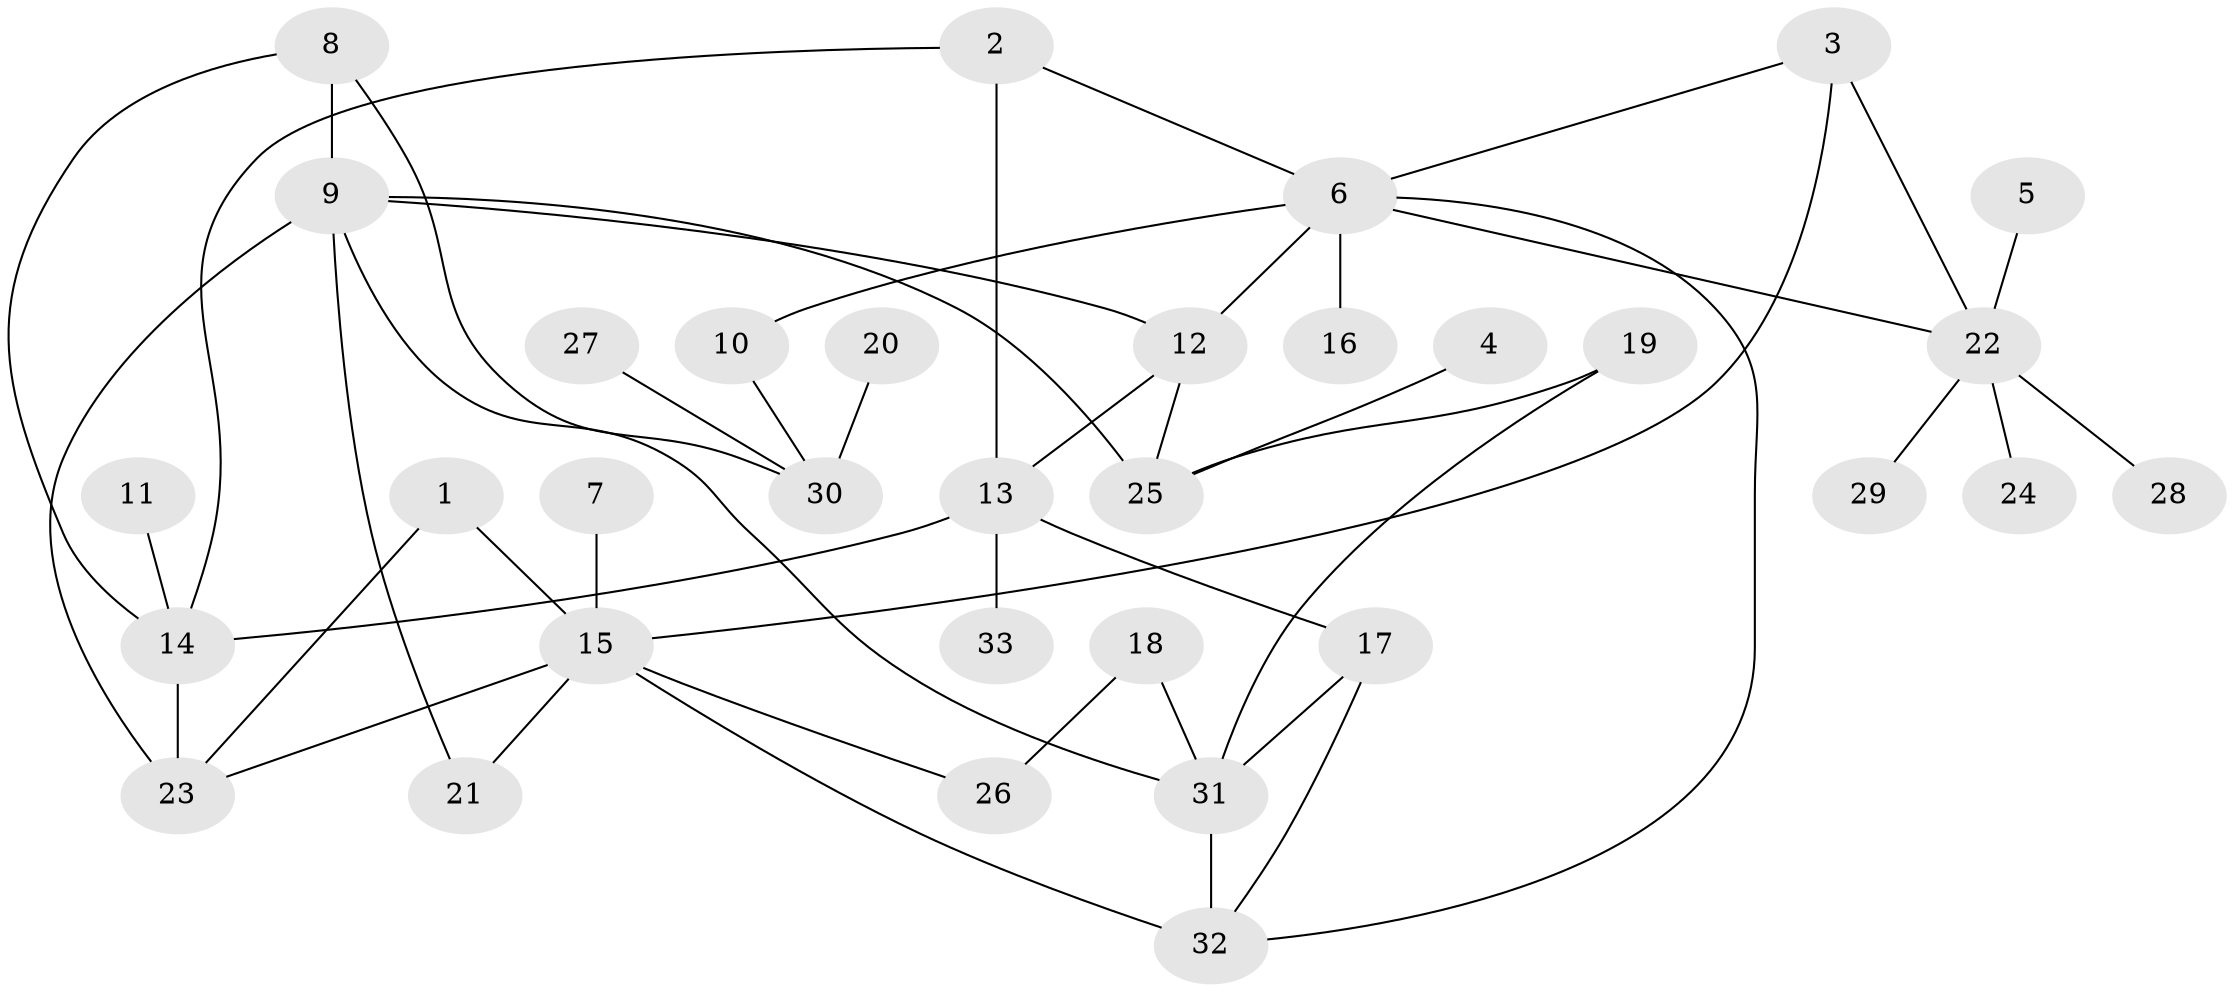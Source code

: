 // original degree distribution, {2: 0.15151515151515152, 6: 0.10606060606060606, 9: 0.030303030303030304, 7: 0.015151515151515152, 3: 0.045454545454545456, 5: 0.015151515151515152, 8: 0.030303030303030304, 4: 0.045454545454545456, 1: 0.5606060606060606}
// Generated by graph-tools (version 1.1) at 2025/02/03/09/25 03:02:37]
// undirected, 33 vertices, 48 edges
graph export_dot {
graph [start="1"]
  node [color=gray90,style=filled];
  1;
  2;
  3;
  4;
  5;
  6;
  7;
  8;
  9;
  10;
  11;
  12;
  13;
  14;
  15;
  16;
  17;
  18;
  19;
  20;
  21;
  22;
  23;
  24;
  25;
  26;
  27;
  28;
  29;
  30;
  31;
  32;
  33;
  1 -- 15 [weight=1.0];
  1 -- 23 [weight=1.0];
  2 -- 6 [weight=1.0];
  2 -- 13 [weight=1.0];
  2 -- 14 [weight=1.0];
  3 -- 6 [weight=1.0];
  3 -- 15 [weight=1.0];
  3 -- 22 [weight=1.0];
  4 -- 25 [weight=1.0];
  5 -- 22 [weight=1.0];
  6 -- 10 [weight=1.0];
  6 -- 12 [weight=1.0];
  6 -- 16 [weight=1.0];
  6 -- 22 [weight=1.0];
  6 -- 32 [weight=1.0];
  7 -- 15 [weight=1.0];
  8 -- 9 [weight=1.0];
  8 -- 14 [weight=1.0];
  8 -- 30 [weight=1.0];
  9 -- 12 [weight=1.0];
  9 -- 21 [weight=1.0];
  9 -- 23 [weight=2.0];
  9 -- 25 [weight=1.0];
  9 -- 31 [weight=1.0];
  10 -- 30 [weight=1.0];
  11 -- 14 [weight=1.0];
  12 -- 13 [weight=1.0];
  12 -- 25 [weight=1.0];
  13 -- 14 [weight=1.0];
  13 -- 17 [weight=1.0];
  13 -- 33 [weight=1.0];
  14 -- 23 [weight=1.0];
  15 -- 21 [weight=1.0];
  15 -- 23 [weight=1.0];
  15 -- 26 [weight=1.0];
  15 -- 32 [weight=2.0];
  17 -- 31 [weight=1.0];
  17 -- 32 [weight=1.0];
  18 -- 26 [weight=1.0];
  18 -- 31 [weight=1.0];
  19 -- 25 [weight=1.0];
  19 -- 31 [weight=1.0];
  20 -- 30 [weight=1.0];
  22 -- 24 [weight=1.0];
  22 -- 28 [weight=1.0];
  22 -- 29 [weight=1.0];
  27 -- 30 [weight=1.0];
  31 -- 32 [weight=1.0];
}
